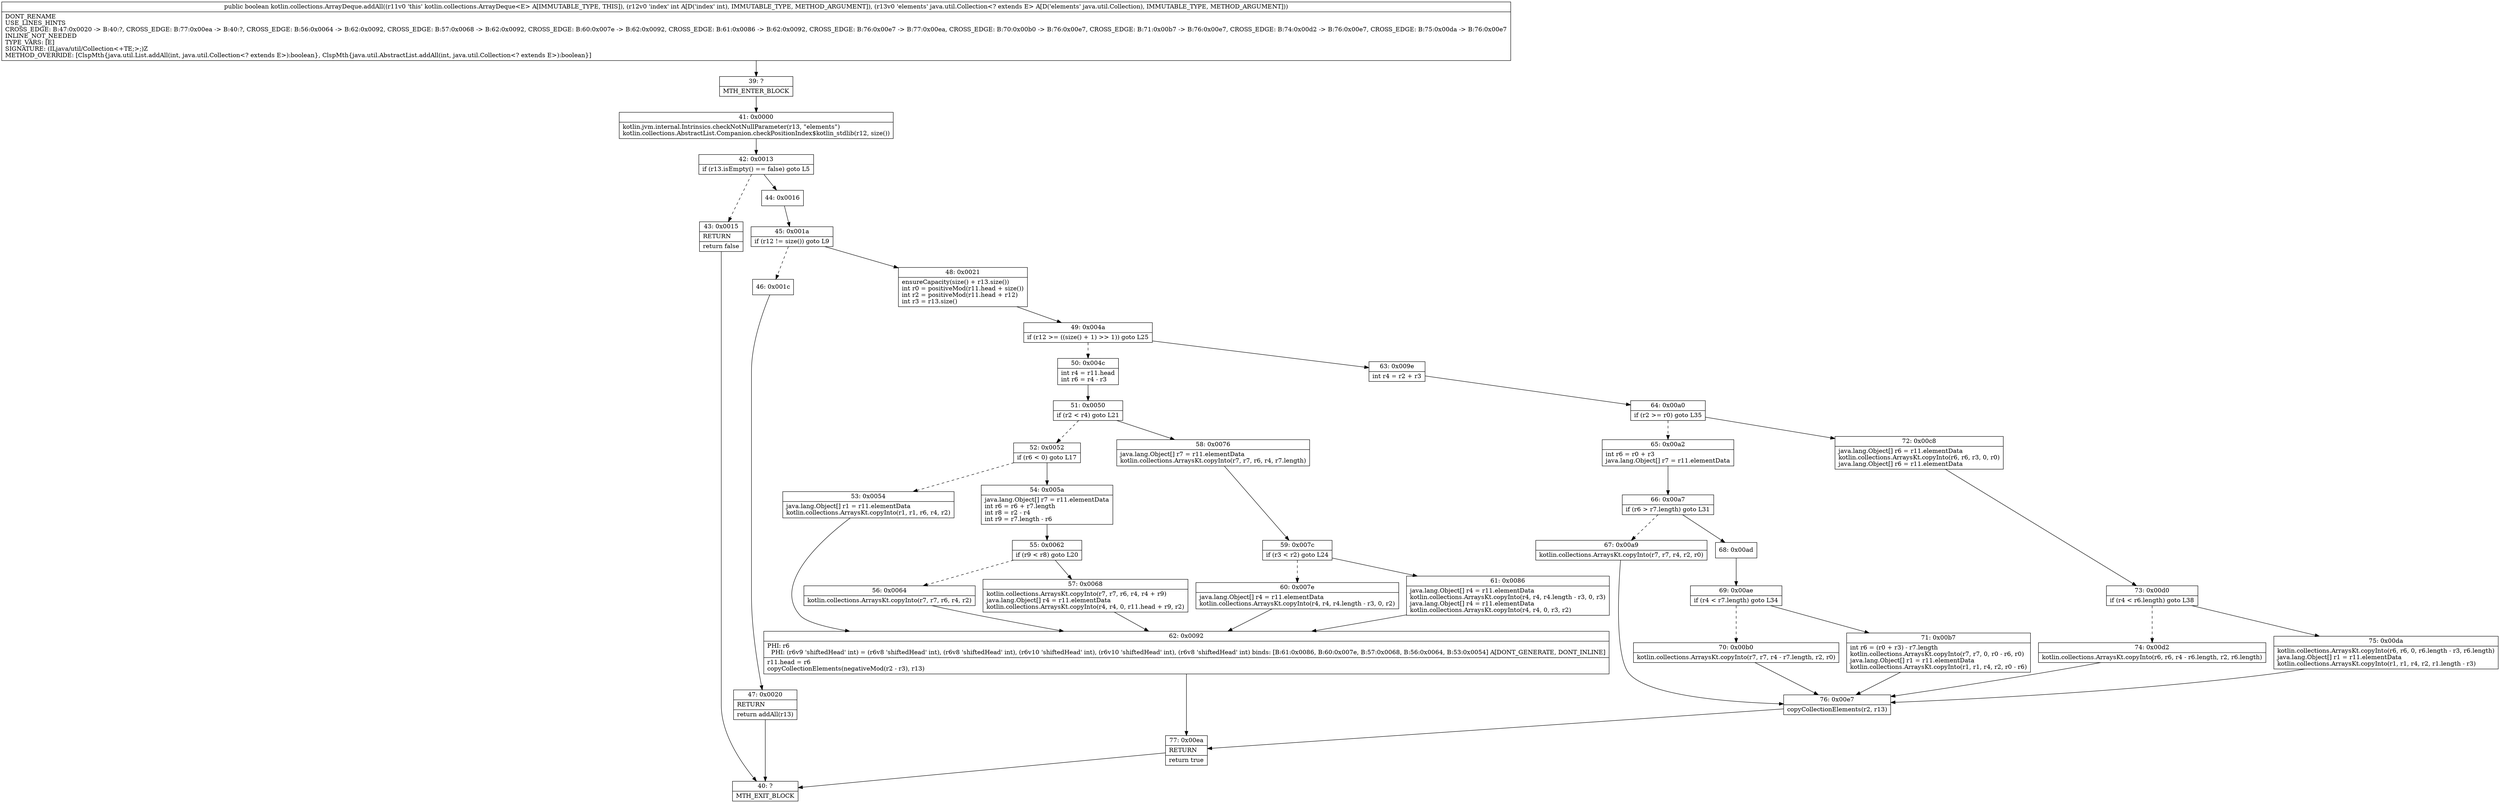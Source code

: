 digraph "CFG forkotlin.collections.ArrayDeque.addAll(ILjava\/util\/Collection;)Z" {
Node_39 [shape=record,label="{39\:\ ?|MTH_ENTER_BLOCK\l}"];
Node_41 [shape=record,label="{41\:\ 0x0000|kotlin.jvm.internal.Intrinsics.checkNotNullParameter(r13, \"elements\")\lkotlin.collections.AbstractList.Companion.checkPositionIndex$kotlin_stdlib(r12, size())\l}"];
Node_42 [shape=record,label="{42\:\ 0x0013|if (r13.isEmpty() == false) goto L5\l}"];
Node_43 [shape=record,label="{43\:\ 0x0015|RETURN\l|return false\l}"];
Node_40 [shape=record,label="{40\:\ ?|MTH_EXIT_BLOCK\l}"];
Node_44 [shape=record,label="{44\:\ 0x0016}"];
Node_45 [shape=record,label="{45\:\ 0x001a|if (r12 != size()) goto L9\l}"];
Node_46 [shape=record,label="{46\:\ 0x001c}"];
Node_47 [shape=record,label="{47\:\ 0x0020|RETURN\l|return addAll(r13)\l}"];
Node_48 [shape=record,label="{48\:\ 0x0021|ensureCapacity(size() + r13.size())\lint r0 = positiveMod(r11.head + size())\lint r2 = positiveMod(r11.head + r12)\lint r3 = r13.size()\l}"];
Node_49 [shape=record,label="{49\:\ 0x004a|if (r12 \>= ((size() + 1) \>\> 1)) goto L25\l}"];
Node_50 [shape=record,label="{50\:\ 0x004c|int r4 = r11.head\lint r6 = r4 \- r3\l}"];
Node_51 [shape=record,label="{51\:\ 0x0050|if (r2 \< r4) goto L21\l}"];
Node_52 [shape=record,label="{52\:\ 0x0052|if (r6 \< 0) goto L17\l}"];
Node_53 [shape=record,label="{53\:\ 0x0054|java.lang.Object[] r1 = r11.elementData\lkotlin.collections.ArraysKt.copyInto(r1, r1, r6, r4, r2)\l}"];
Node_62 [shape=record,label="{62\:\ 0x0092|PHI: r6 \l  PHI: (r6v9 'shiftedHead' int) = (r6v8 'shiftedHead' int), (r6v8 'shiftedHead' int), (r6v10 'shiftedHead' int), (r6v10 'shiftedHead' int), (r6v8 'shiftedHead' int) binds: [B:61:0x0086, B:60:0x007e, B:57:0x0068, B:56:0x0064, B:53:0x0054] A[DONT_GENERATE, DONT_INLINE]\l|r11.head = r6\lcopyCollectionElements(negativeMod(r2 \- r3), r13)\l}"];
Node_77 [shape=record,label="{77\:\ 0x00ea|RETURN\l|return true\l}"];
Node_54 [shape=record,label="{54\:\ 0x005a|java.lang.Object[] r7 = r11.elementData\lint r6 = r6 + r7.length\lint r8 = r2 \- r4\lint r9 = r7.length \- r6\l}"];
Node_55 [shape=record,label="{55\:\ 0x0062|if (r9 \< r8) goto L20\l}"];
Node_56 [shape=record,label="{56\:\ 0x0064|kotlin.collections.ArraysKt.copyInto(r7, r7, r6, r4, r2)\l}"];
Node_57 [shape=record,label="{57\:\ 0x0068|kotlin.collections.ArraysKt.copyInto(r7, r7, r6, r4, r4 + r9)\ljava.lang.Object[] r4 = r11.elementData\lkotlin.collections.ArraysKt.copyInto(r4, r4, 0, r11.head + r9, r2)\l}"];
Node_58 [shape=record,label="{58\:\ 0x0076|java.lang.Object[] r7 = r11.elementData\lkotlin.collections.ArraysKt.copyInto(r7, r7, r6, r4, r7.length)\l}"];
Node_59 [shape=record,label="{59\:\ 0x007c|if (r3 \< r2) goto L24\l}"];
Node_60 [shape=record,label="{60\:\ 0x007e|java.lang.Object[] r4 = r11.elementData\lkotlin.collections.ArraysKt.copyInto(r4, r4, r4.length \- r3, 0, r2)\l}"];
Node_61 [shape=record,label="{61\:\ 0x0086|java.lang.Object[] r4 = r11.elementData\lkotlin.collections.ArraysKt.copyInto(r4, r4, r4.length \- r3, 0, r3)\ljava.lang.Object[] r4 = r11.elementData\lkotlin.collections.ArraysKt.copyInto(r4, r4, 0, r3, r2)\l}"];
Node_63 [shape=record,label="{63\:\ 0x009e|int r4 = r2 + r3\l}"];
Node_64 [shape=record,label="{64\:\ 0x00a0|if (r2 \>= r0) goto L35\l}"];
Node_65 [shape=record,label="{65\:\ 0x00a2|int r6 = r0 + r3\ljava.lang.Object[] r7 = r11.elementData\l}"];
Node_66 [shape=record,label="{66\:\ 0x00a7|if (r6 \> r7.length) goto L31\l}"];
Node_67 [shape=record,label="{67\:\ 0x00a9|kotlin.collections.ArraysKt.copyInto(r7, r7, r4, r2, r0)\l}"];
Node_76 [shape=record,label="{76\:\ 0x00e7|copyCollectionElements(r2, r13)\l}"];
Node_68 [shape=record,label="{68\:\ 0x00ad}"];
Node_69 [shape=record,label="{69\:\ 0x00ae|if (r4 \< r7.length) goto L34\l}"];
Node_70 [shape=record,label="{70\:\ 0x00b0|kotlin.collections.ArraysKt.copyInto(r7, r7, r4 \- r7.length, r2, r0)\l}"];
Node_71 [shape=record,label="{71\:\ 0x00b7|int r6 = (r0 + r3) \- r7.length\lkotlin.collections.ArraysKt.copyInto(r7, r7, 0, r0 \- r6, r0)\ljava.lang.Object[] r1 = r11.elementData\lkotlin.collections.ArraysKt.copyInto(r1, r1, r4, r2, r0 \- r6)\l}"];
Node_72 [shape=record,label="{72\:\ 0x00c8|java.lang.Object[] r6 = r11.elementData\lkotlin.collections.ArraysKt.copyInto(r6, r6, r3, 0, r0)\ljava.lang.Object[] r6 = r11.elementData\l}"];
Node_73 [shape=record,label="{73\:\ 0x00d0|if (r4 \< r6.length) goto L38\l}"];
Node_74 [shape=record,label="{74\:\ 0x00d2|kotlin.collections.ArraysKt.copyInto(r6, r6, r4 \- r6.length, r2, r6.length)\l}"];
Node_75 [shape=record,label="{75\:\ 0x00da|kotlin.collections.ArraysKt.copyInto(r6, r6, 0, r6.length \- r3, r6.length)\ljava.lang.Object[] r1 = r11.elementData\lkotlin.collections.ArraysKt.copyInto(r1, r1, r4, r2, r1.length \- r3)\l}"];
MethodNode[shape=record,label="{public boolean kotlin.collections.ArrayDeque.addAll((r11v0 'this' kotlin.collections.ArrayDeque\<E\> A[IMMUTABLE_TYPE, THIS]), (r12v0 'index' int A[D('index' int), IMMUTABLE_TYPE, METHOD_ARGUMENT]), (r13v0 'elements' java.util.Collection\<? extends E\> A[D('elements' java.util.Collection), IMMUTABLE_TYPE, METHOD_ARGUMENT]))  | DONT_RENAME\lUSE_LINES_HINTS\lCROSS_EDGE: B:47:0x0020 \-\> B:40:?, CROSS_EDGE: B:77:0x00ea \-\> B:40:?, CROSS_EDGE: B:56:0x0064 \-\> B:62:0x0092, CROSS_EDGE: B:57:0x0068 \-\> B:62:0x0092, CROSS_EDGE: B:60:0x007e \-\> B:62:0x0092, CROSS_EDGE: B:61:0x0086 \-\> B:62:0x0092, CROSS_EDGE: B:76:0x00e7 \-\> B:77:0x00ea, CROSS_EDGE: B:70:0x00b0 \-\> B:76:0x00e7, CROSS_EDGE: B:71:0x00b7 \-\> B:76:0x00e7, CROSS_EDGE: B:74:0x00d2 \-\> B:76:0x00e7, CROSS_EDGE: B:75:0x00da \-\> B:76:0x00e7\lINLINE_NOT_NEEDED\lTYPE_VARS: [E]\lSIGNATURE: (ILjava\/util\/Collection\<+TE;\>;)Z\lMETHOD_OVERRIDE: [ClspMth\{java.util.List.addAll(int, java.util.Collection\<? extends E\>):boolean\}, ClspMth\{java.util.AbstractList.addAll(int, java.util.Collection\<? extends E\>):boolean\}]\l}"];
MethodNode -> Node_39;Node_39 -> Node_41;
Node_41 -> Node_42;
Node_42 -> Node_43[style=dashed];
Node_42 -> Node_44;
Node_43 -> Node_40;
Node_44 -> Node_45;
Node_45 -> Node_46[style=dashed];
Node_45 -> Node_48;
Node_46 -> Node_47;
Node_47 -> Node_40;
Node_48 -> Node_49;
Node_49 -> Node_50[style=dashed];
Node_49 -> Node_63;
Node_50 -> Node_51;
Node_51 -> Node_52[style=dashed];
Node_51 -> Node_58;
Node_52 -> Node_53[style=dashed];
Node_52 -> Node_54;
Node_53 -> Node_62;
Node_62 -> Node_77;
Node_77 -> Node_40;
Node_54 -> Node_55;
Node_55 -> Node_56[style=dashed];
Node_55 -> Node_57;
Node_56 -> Node_62;
Node_57 -> Node_62;
Node_58 -> Node_59;
Node_59 -> Node_60[style=dashed];
Node_59 -> Node_61;
Node_60 -> Node_62;
Node_61 -> Node_62;
Node_63 -> Node_64;
Node_64 -> Node_65[style=dashed];
Node_64 -> Node_72;
Node_65 -> Node_66;
Node_66 -> Node_67[style=dashed];
Node_66 -> Node_68;
Node_67 -> Node_76;
Node_76 -> Node_77;
Node_68 -> Node_69;
Node_69 -> Node_70[style=dashed];
Node_69 -> Node_71;
Node_70 -> Node_76;
Node_71 -> Node_76;
Node_72 -> Node_73;
Node_73 -> Node_74[style=dashed];
Node_73 -> Node_75;
Node_74 -> Node_76;
Node_75 -> Node_76;
}

